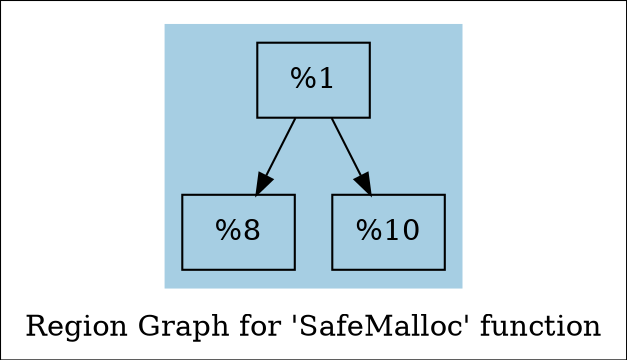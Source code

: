 digraph "Region Graph for 'SafeMalloc' function" {
	label="Region Graph for 'SafeMalloc' function";

	Node0xd514d0 [shape=record,label="{%1}"];
	Node0xd514d0 -> Node0xd18430;
	Node0xd514d0 -> Node0xd70290;
	Node0xd18430 [shape=record,label="{%8}"];
	Node0xd70290 [shape=record,label="{%10}"];
	colorscheme = "paired12"
        subgraph cluster_0xdc3700 {
          label = "";
          style = filled;
          color = 1
          Node0xd514d0;
          Node0xd18430;
          Node0xd70290;
        }
}
